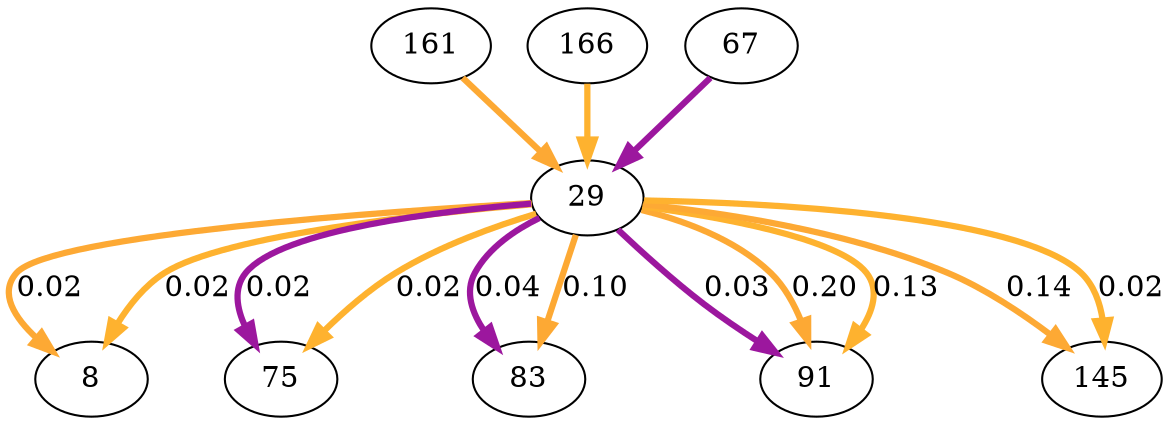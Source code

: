 digraph  {
161;
29;
8;
166;
67;
75;
83;
91;
145;
161 -> 29  [color="#fda934", key=0, penwidth=3];
29 -> 8  [color="#fda934", key=0, label="0.02", penwidth=3];
29 -> 8  [color="#feb22f", key=1, label="0.02", penwidth=3];
29 -> 75  [color="#9c179e", key=0, label="0.02", penwidth=3];
29 -> 75  [color="#feb22f", key=1, label="0.02", penwidth=3];
29 -> 83  [color="#9c179e", key=0, label="0.04", penwidth=3];
29 -> 83  [color="#fda934", key=1, label="0.10", penwidth=3];
29 -> 91  [color="#9c179e", key=0, label="0.03", penwidth=3];
29 -> 91  [color="#fda934", key=1, label="0.20", penwidth=3];
29 -> 91  [color="#feb22f", key=2, label="0.13", penwidth=3];
29 -> 145  [color="#fda934", key=0, label="0.14", penwidth=3];
29 -> 145  [color="#feb22f", key=1, label="0.02", penwidth=3];
166 -> 29  [color="#feb22f", key=0, penwidth=3];
67 -> 29  [color="#9c179e", key=0, penwidth=3];
}
